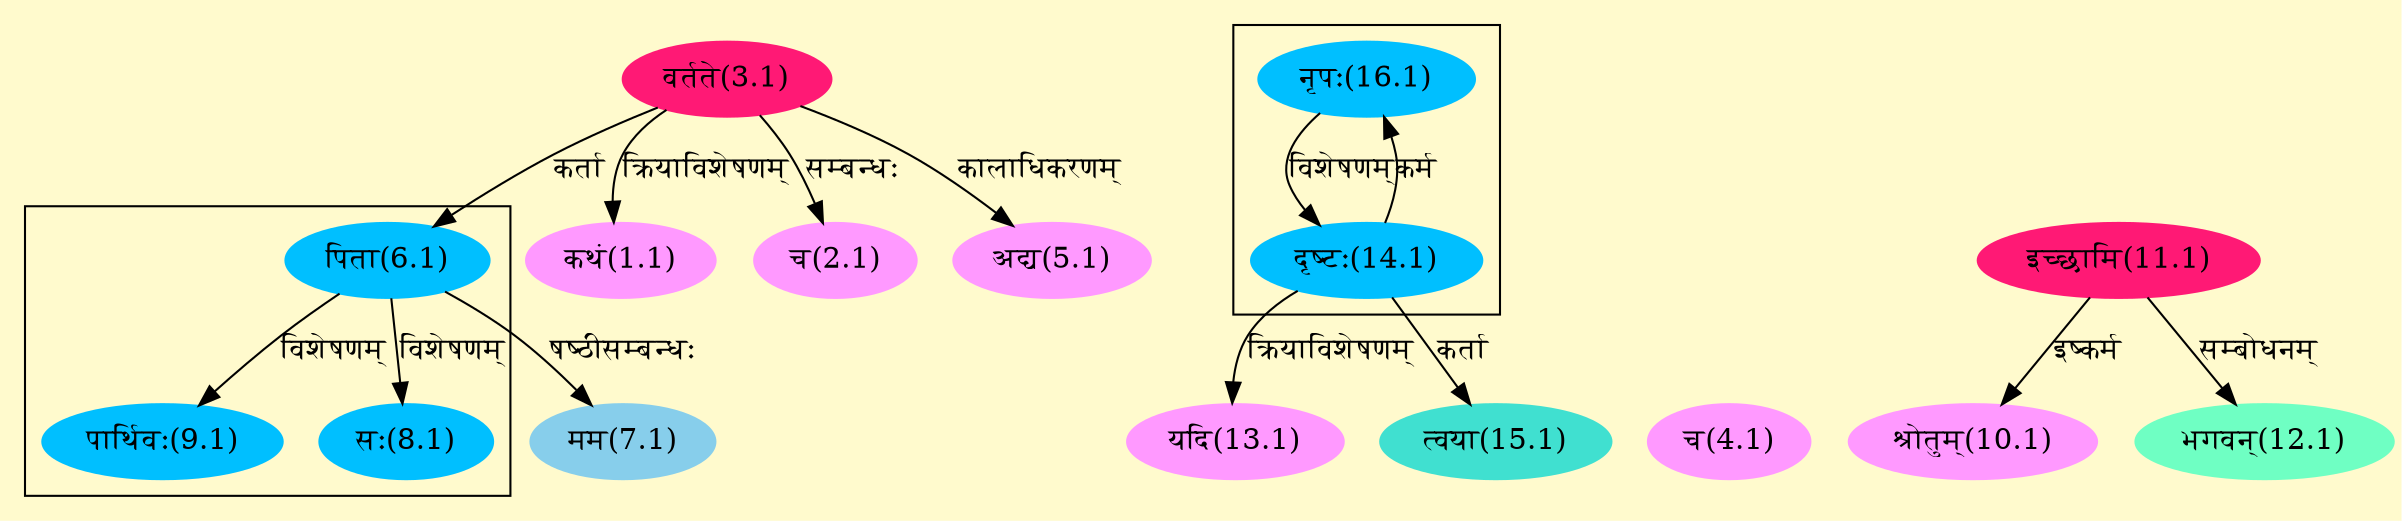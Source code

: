 digraph G{
rankdir=BT;
 compound=true;
 bgcolor="lemonchiffon1";

subgraph cluster_1{
Node8_1 [style=filled, color="#00BFFF" label = "सः(8.1)"]
Node6_1 [style=filled, color="#00BFFF" label = "पिता(6.1)"]
Node9_1 [style=filled, color="#00BFFF" label = "पार्थिवः(9.1)"]

}

subgraph cluster_2{
Node14_1 [style=filled, color="#00BFFF" label = "दृष्टः(14.1)"]
Node16_1 [style=filled, color="#00BFFF" label = "नृपः(16.1)"]

}
Node1_1 [style=filled, color="#FF99FF" label = "कथं(1.1)"]
Node3_1 [style=filled, color="#FF1975" label = "वर्तते(3.1)"]
Node2_1 [style=filled, color="#FF99FF" label = "च(2.1)"]
Node [style=filled, color="" label = "()"]
Node4_1 [style=filled, color="#FF99FF" label = "च(4.1)"]
Node5_1 [style=filled, color="#FF99FF" label = "अद्य(5.1)"]
Node6_1 [style=filled, color="#00BFFF" label = "पिता(6.1)"]
Node7_1 [style=filled, color="#87CEEB" label = "मम(7.1)"]
Node10_1 [style=filled, color="#FF99FF" label = "श्रोतुम्(10.1)"]
Node11_1 [style=filled, color="#FF1975" label = "इच्छामि(11.1)"]
Node12_1 [style=filled, color="#6FFFC3" label = "भगवन्(12.1)"]
Node13_1 [style=filled, color="#FF99FF" label = "यदि(13.1)"]
Node14_1 [style=filled, color="#00BFFF" label = "दृष्टः(14.1)"]
Node15_1 [style=filled, color="#40E0D0" label = "त्वया(15.1)"]
Node16_1 [style=filled, color="#00BFFF" label = "नृपः(16.1)"]
/* Start of Relations section */

Node1_1 -> Node3_1 [  label="क्रियाविशेषणम्"  dir="back" ]
Node2_1 -> Node3_1 [  label="सम्बन्धः"  dir="back" ]
Node5_1 -> Node3_1 [  label="कालाधिकरणम्"  dir="back" ]
Node6_1 -> Node3_1 [  label="कर्ता"  dir="back" ]
Node7_1 -> Node6_1 [  label="षष्ठीसम्बन्धः"  dir="back" ]
Node8_1 -> Node6_1 [  label="विशेषणम्"  dir="back" ]
Node9_1 -> Node6_1 [  label="विशेषणम्"  dir="back" ]
Node10_1 -> Node11_1 [  label="इष्कर्म"  dir="back" ]
Node12_1 -> Node11_1 [  label="सम्बोधनम्"  dir="back" ]
Node13_1 -> Node14_1 [  label="क्रियाविशेषणम्"  dir="back" ]
Node14_1 -> Node16_1 [  label="विशेषणम्"  dir="back" ]
Node15_1 -> Node14_1 [  label="कर्ता"  dir="back" ]
Node16_1 -> Node14_1 [  label="कर्म"  dir="back" ]
}
